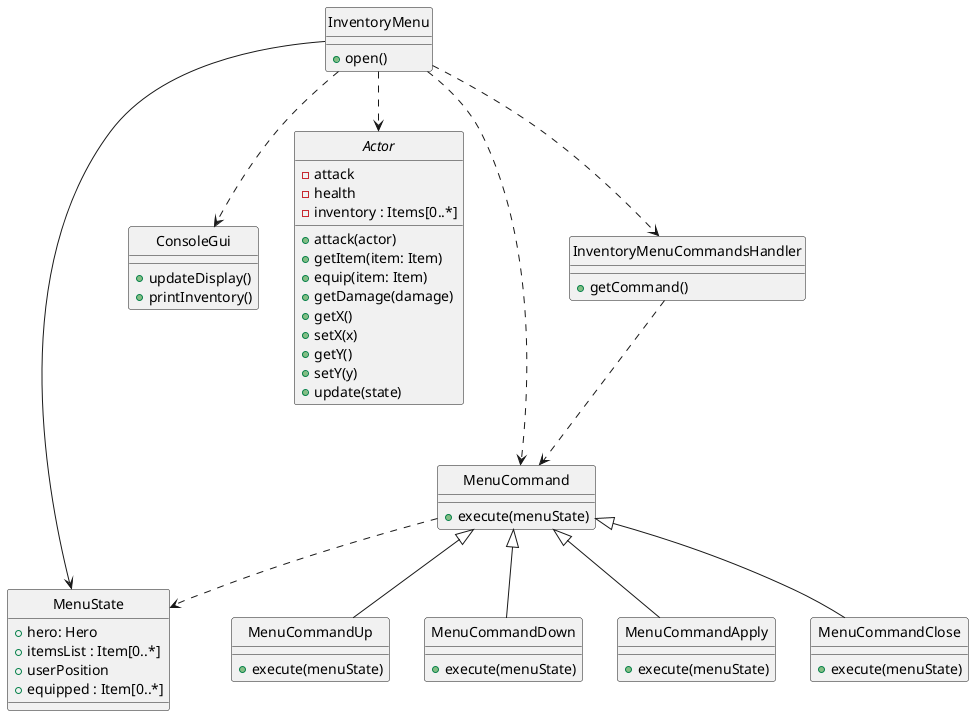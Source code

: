 @startuml
skinparam style strictuml

class MenuState {
+hero: Hero
+itemsList : Item[0..*]
+userPosition
+equipped : Item[0..*]
}


class ConsoleGui {
+updateDisplay()
+printInventory()
}


abstract class Actor {
-attack
-health
-inventory : Items[0..*]
+attack(actor)
+getItem(item: Item)
+equip(item: Item)
+getDamage(damage)
+getX()
+setX(x)
+getY()
+setY(y)
+update(state)
}



InventoryMenu ..> Actor
InventoryMenu ..> MenuCommand
InventoryMenu ..> ConsoleGui
InventoryMenu ..> InventoryMenuCommandsHandler
InventoryMenu --> MenuState
class InventoryMenu {
+open()
}

class InventoryMenuCommandsHandler {
+getCommand()
}

InventoryMenuCommandsHandler ..> MenuCommand

MenuCommand ..> MenuState
class MenuCommand{
+execute(menuState)
}

class MenuCommandUp{
+execute(menuState)
}

class MenuCommandDown{
+execute(menuState)
}
class MenuCommandApply{
+execute(menuState)
}
class MenuCommandClose{
+execute(menuState)
}

MenuCommand <|-- MenuCommandUp
MenuCommand <|-- MenuCommandDown
MenuCommand <|-- MenuCommandApply
MenuCommand <|-- MenuCommandClose



@enduml
